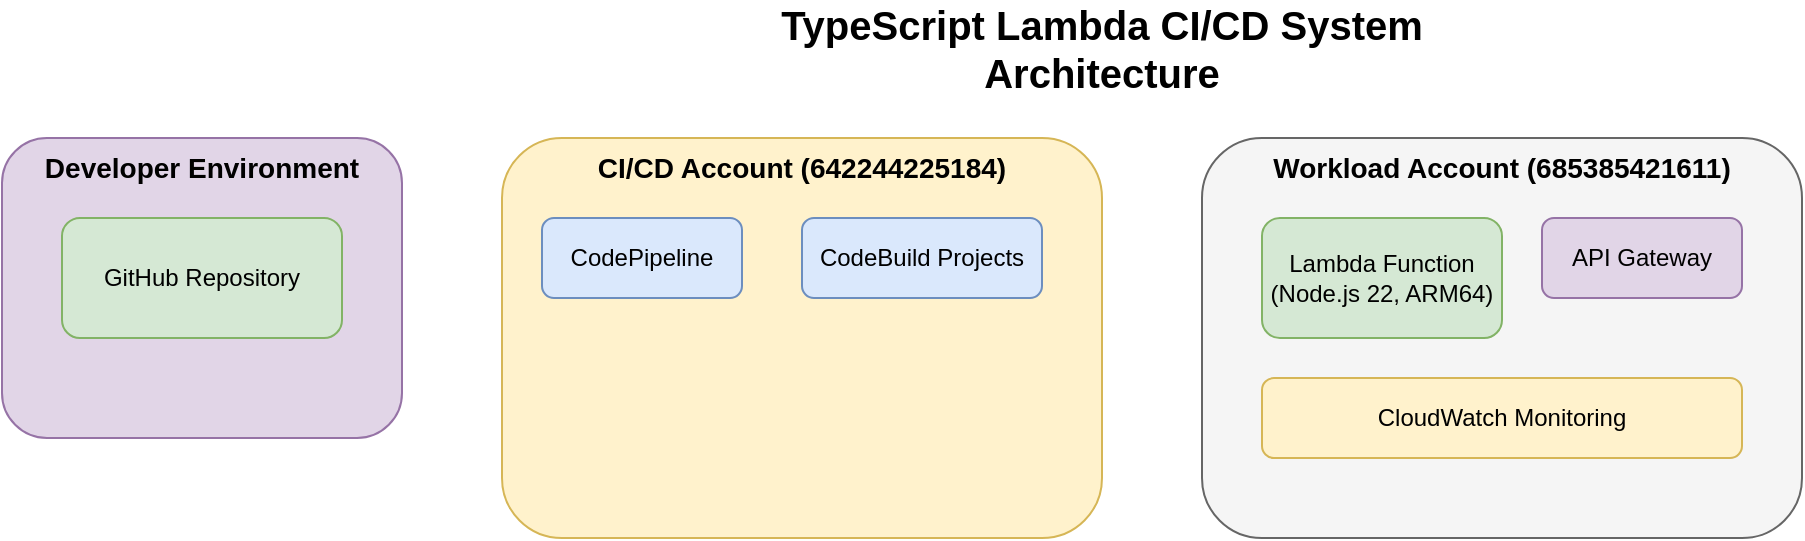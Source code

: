 <mxfile version="21.6.5" type="device">
  <diagram name="System Architecture" id="system-arch">
    <mxGraphModel dx="1422" dy="794" grid="1" gridSize="10" guides="1" tooltips="1" connect="1" arrows="1" fold="1" page="1" pageScale="1" pageWidth="1169" pageHeight="827" math="0" shadow="0">
      <root>
        <mxCell id="0" />
        <mxCell id="1" parent="0" />
        <mxCell id="title" value="TypeScript Lambda CI/CD System Architecture" style="text;html=1;strokeColor=none;fillColor=none;align=center;verticalAlign=middle;whiteSpace=wrap;rounded=0;fontSize=20;fontStyle=1;" vertex="1" parent="1">
          <mxGeometry x="400" y="20" width="400" height="30" as="geometry" />
        </mxCell>
        <mxCell id="dev-zone" value="Developer Environment" style="rounded=1;whiteSpace=wrap;html=1;fillColor=#e1d5e7;strokeColor=#9673a6;fontSize=14;fontStyle=1;verticalAlign=top;" vertex="1" parent="1">
          <mxGeometry x="50" y="80" width="200" height="150" as="geometry" />
        </mxCell>
        <mxCell id="github" value="GitHub Repository" style="rounded=1;whiteSpace=wrap;html=1;fillColor=#d5e8d4;strokeColor=#82b366;" vertex="1" parent="1">
          <mxGeometry x="80" y="120" width="140" height="60" as="geometry" />
        </mxCell>
        <mxCell id="cicd-account" value="CI/CD Account (642244225184)" style="rounded=1;whiteSpace=wrap;html=1;fillColor=#fff2cc;strokeColor=#d6b656;fontSize=14;fontStyle=1;verticalAlign=top;" vertex="1" parent="1">
          <mxGeometry x="300" y="80" width="300" height="200" as="geometry" />
        </mxCell>
        <mxCell id="codepipeline" value="CodePipeline" style="rounded=1;whiteSpace=wrap;html=1;fillColor=#dae8fc;strokeColor=#6c8ebf;" vertex="1" parent="1">
          <mxGeometry x="320" y="120" width="100" height="40" as="geometry" />
        </mxCell>
        <mxCell id="codebuild" value="CodeBuild Projects" style="rounded=1;whiteSpace=wrap;html=1;fillColor=#dae8fc;strokeColor=#6c8ebf;" vertex="1" parent="1">
          <mxGeometry x="450" y="120" width="120" height="40" as="geometry" />
        </mxCell>
        <mxCell id="workload-account" value="Workload Account (685385421611)" style="rounded=1;whiteSpace=wrap;html=1;fillColor=#f5f5f5;strokeColor=#666666;fontSize=14;fontStyle=1;verticalAlign=top;" vertex="1" parent="1">
          <mxGeometry x="650" y="80" width="300" height="200" as="geometry" />
        </mxCell>
        <mxCell id="lambda" value="Lambda Function (Node.js 22, ARM64)" style="rounded=1;whiteSpace=wrap;html=1;fillColor=#d5e8d4;strokeColor=#82b366;" vertex="1" parent="1">
          <mxGeometry x="680" y="120" width="120" height="60" as="geometry" />
        </mxCell>
        <mxCell id="api-gateway" value="API Gateway" style="rounded=1;whiteSpace=wrap;html=1;fillColor=#e1d5e7;strokeColor=#9673a6;" vertex="1" parent="1">
          <mxGeometry x="820" y="120" width="100" height="40" as="geometry" />
        </mxCell>
        <mxCell id="monitoring" value="CloudWatch Monitoring" style="rounded=1;whiteSpace=wrap;html=1;fillColor=#fff2cc;strokeColor=#d6b656;" vertex="1" parent="1">
          <mxGeometry x="680" y="200" width="240" height="40" as="geometry" />
        </mxCell>
      </root>
    </mxGraphModel>
  </diagram>
</mxfile>